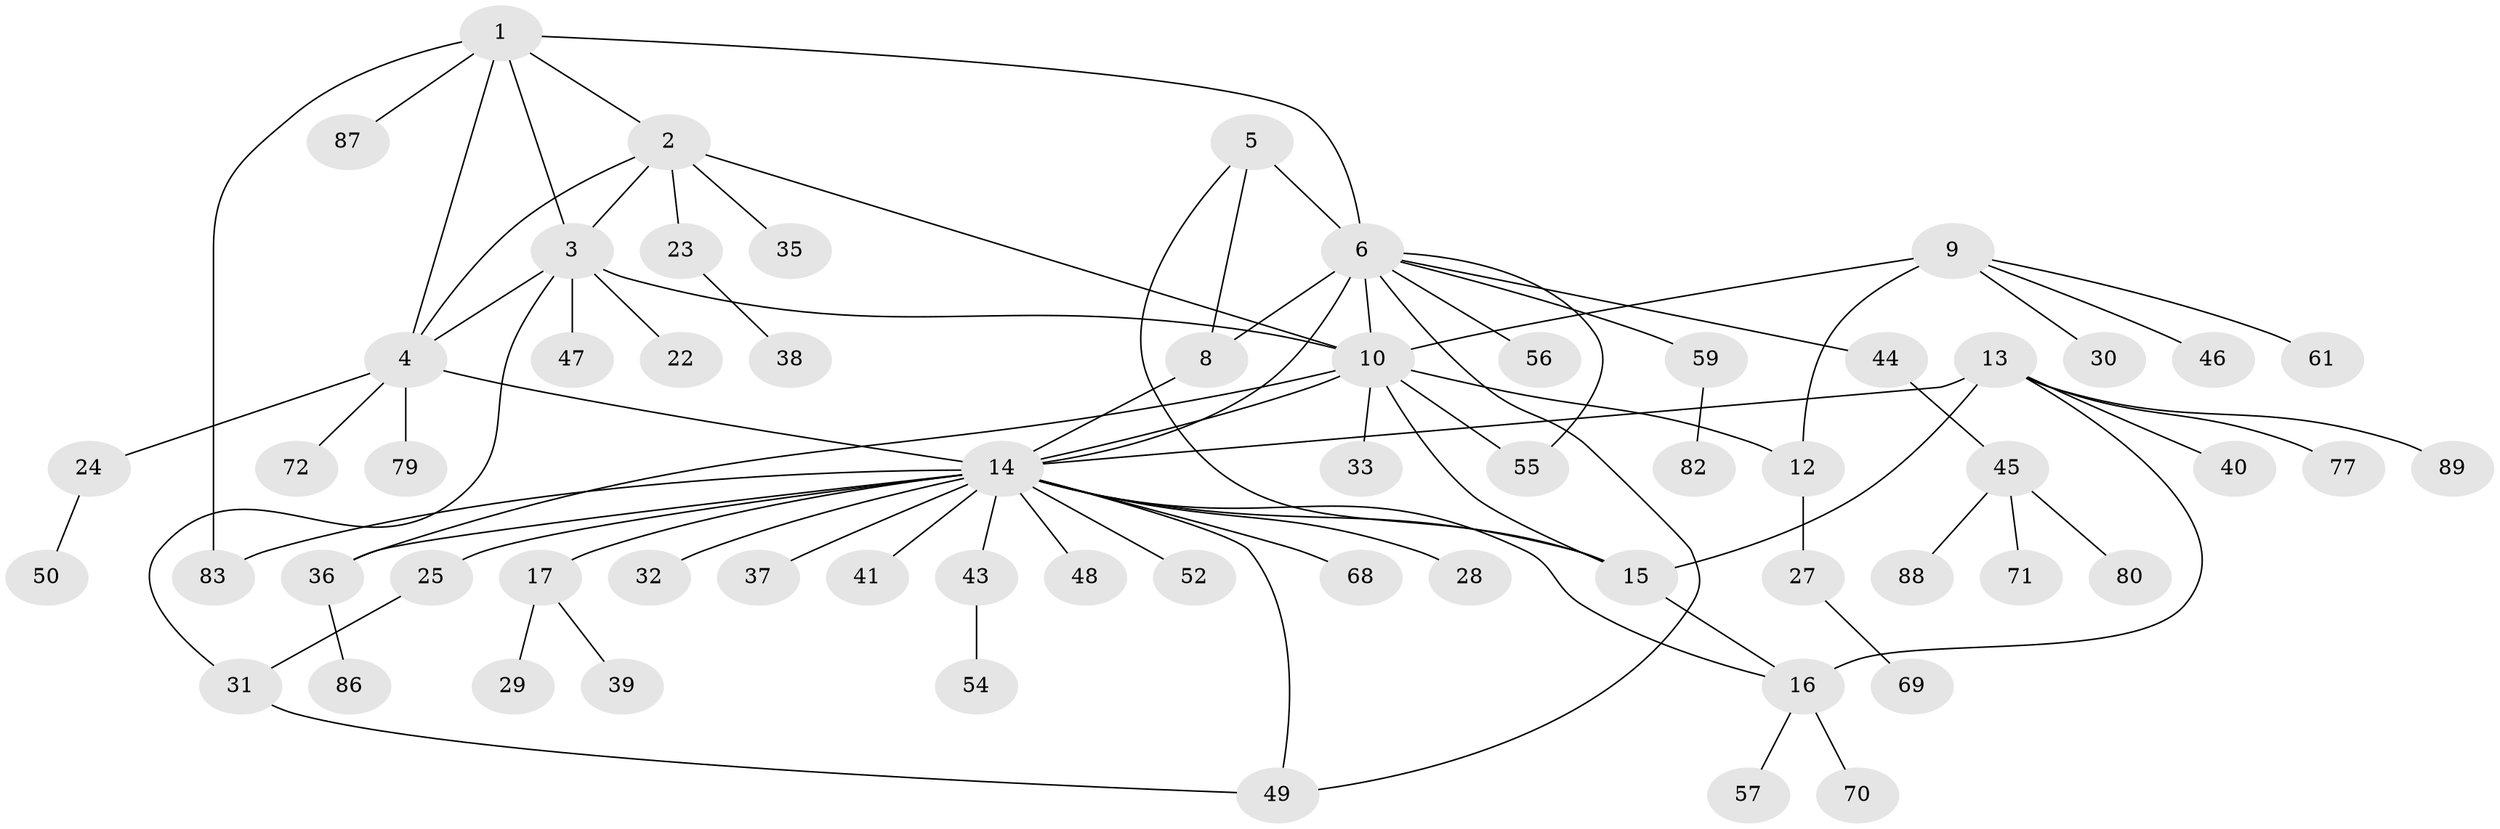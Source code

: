 // original degree distribution, {6: 0.06741573033707865, 7: 0.011235955056179775, 8: 0.011235955056179775, 4: 0.06741573033707865, 10: 0.02247191011235955, 9: 0.033707865168539325, 5: 0.033707865168539325, 13: 0.011235955056179775, 1: 0.5393258426966292, 3: 0.06741573033707865, 2: 0.1348314606741573}
// Generated by graph-tools (version 1.1) at 2025/19/03/04/25 18:19:45]
// undirected, 62 vertices, 82 edges
graph export_dot {
graph [start="1"]
  node [color=gray90,style=filled];
  1;
  2;
  3;
  4;
  5;
  6 [super="+7"];
  8;
  9 [super="+67+64+60"];
  10 [super="+11"];
  12;
  13;
  14 [super="+18"];
  15 [super="+76"];
  16;
  17;
  22;
  23 [super="+62"];
  24;
  25;
  27;
  28;
  29;
  30;
  31;
  32;
  33 [super="+58"];
  35;
  36;
  37;
  38;
  39;
  40;
  41;
  43 [super="+53+65"];
  44;
  45;
  46;
  47;
  48;
  49;
  50;
  52;
  54;
  55;
  56;
  57;
  59;
  61;
  68;
  69;
  70;
  71 [super="+81"];
  72 [super="+73"];
  77;
  79;
  80;
  82;
  83 [super="+85"];
  86;
  87;
  88;
  89;
  1 -- 2;
  1 -- 3;
  1 -- 4;
  1 -- 83;
  1 -- 87;
  1 -- 6;
  2 -- 3;
  2 -- 4;
  2 -- 23;
  2 -- 35;
  2 -- 10;
  3 -- 4;
  3 -- 22;
  3 -- 31;
  3 -- 47;
  3 -- 10;
  4 -- 14 [weight=2];
  4 -- 24;
  4 -- 72;
  4 -- 79;
  5 -- 6 [weight=2];
  5 -- 8;
  5 -- 15;
  6 -- 8 [weight=2];
  6 -- 44;
  6 -- 49;
  6 -- 55;
  6 -- 56;
  6 -- 59;
  6 -- 10;
  6 -- 14;
  8 -- 14;
  9 -- 10 [weight=2];
  9 -- 12;
  9 -- 30;
  9 -- 46;
  9 -- 61;
  10 -- 12 [weight=2];
  10 -- 33;
  10 -- 55;
  10 -- 36;
  10 -- 15;
  10 -- 14 [weight=3];
  12 -- 27;
  13 -- 14;
  13 -- 15;
  13 -- 16;
  13 -- 40;
  13 -- 77;
  13 -- 89;
  14 -- 15;
  14 -- 16;
  14 -- 25 [weight=2];
  14 -- 28;
  14 -- 43;
  14 -- 68;
  14 -- 32;
  14 -- 36;
  14 -- 37;
  14 -- 41;
  14 -- 48;
  14 -- 17 [weight=3];
  14 -- 49;
  14 -- 83;
  14 -- 52;
  15 -- 16;
  16 -- 57;
  16 -- 70;
  17 -- 29;
  17 -- 39;
  23 -- 38;
  24 -- 50;
  25 -- 31;
  27 -- 69;
  31 -- 49;
  36 -- 86;
  43 -- 54;
  44 -- 45;
  45 -- 71;
  45 -- 80;
  45 -- 88;
  59 -- 82;
}
